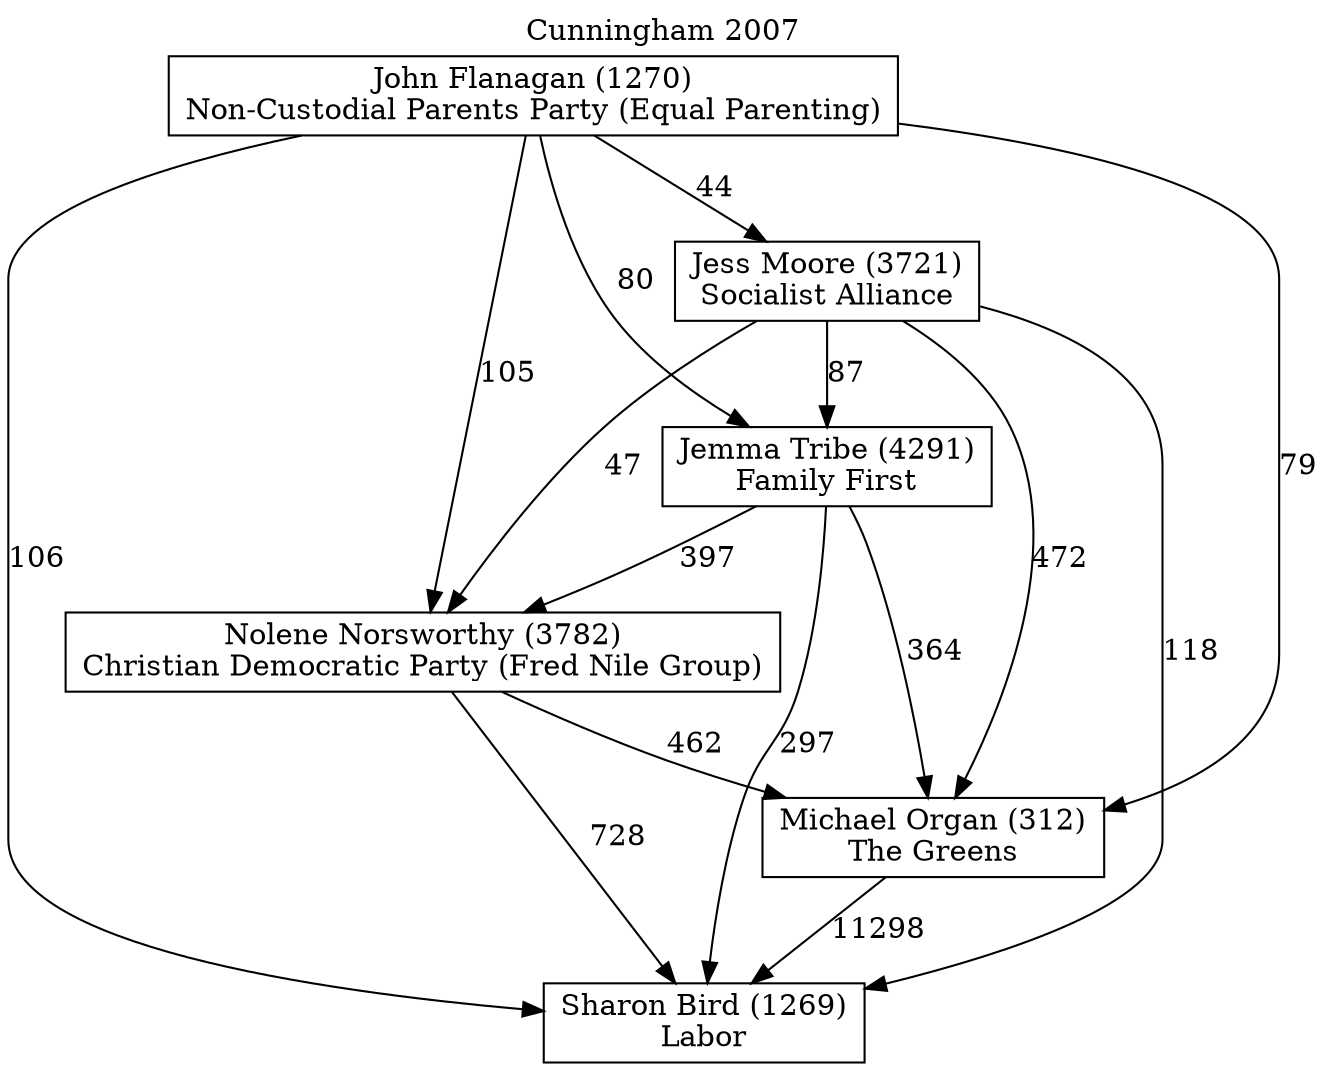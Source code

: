 // House preference flow
digraph "Sharon Bird (1269)_Cunningham_2007" {
	graph [label="Cunningham 2007" labelloc=t mclimit=10]
	node [shape=box]
	"Sharon Bird (1269)" [label="Sharon Bird (1269)
Labor"]
	"Michael Organ (312)" [label="Michael Organ (312)
The Greens"]
	"Nolene Norsworthy (3782)" [label="Nolene Norsworthy (3782)
Christian Democratic Party (Fred Nile Group)"]
	"Jemma Tribe (4291)" [label="Jemma Tribe (4291)
Family First"]
	"Jess Moore (3721)" [label="Jess Moore (3721)
Socialist Alliance"]
	"John Flanagan (1270)" [label="John Flanagan (1270)
Non-Custodial Parents Party (Equal Parenting)"]
	"Michael Organ (312)" -> "Sharon Bird (1269)" [label=11298]
	"Nolene Norsworthy (3782)" -> "Michael Organ (312)" [label=462]
	"Jemma Tribe (4291)" -> "Nolene Norsworthy (3782)" [label=397]
	"Jess Moore (3721)" -> "Jemma Tribe (4291)" [label=87]
	"John Flanagan (1270)" -> "Jess Moore (3721)" [label=44]
	"Nolene Norsworthy (3782)" -> "Sharon Bird (1269)" [label=728]
	"Jemma Tribe (4291)" -> "Sharon Bird (1269)" [label=297]
	"Jess Moore (3721)" -> "Sharon Bird (1269)" [label=118]
	"John Flanagan (1270)" -> "Sharon Bird (1269)" [label=106]
	"John Flanagan (1270)" -> "Jemma Tribe (4291)" [label=80]
	"Jess Moore (3721)" -> "Nolene Norsworthy (3782)" [label=47]
	"John Flanagan (1270)" -> "Nolene Norsworthy (3782)" [label=105]
	"Jemma Tribe (4291)" -> "Michael Organ (312)" [label=364]
	"Jess Moore (3721)" -> "Michael Organ (312)" [label=472]
	"John Flanagan (1270)" -> "Michael Organ (312)" [label=79]
}
